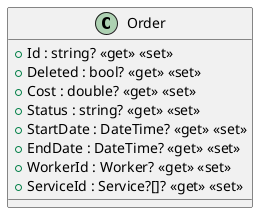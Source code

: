 @startuml
class Order {
    + Id : string? <<get>> <<set>>
    + Deleted : bool? <<get>> <<set>>
    + Cost : double? <<get>> <<set>>
    + Status : string? <<get>> <<set>>
    + StartDate : DateTime? <<get>> <<set>>
    + EndDate : DateTime? <<get>> <<set>>
    + WorkerId : Worker? <<get>> <<set>>
    + ServiceId : Service?[]? <<get>> <<set>>
}
@enduml

